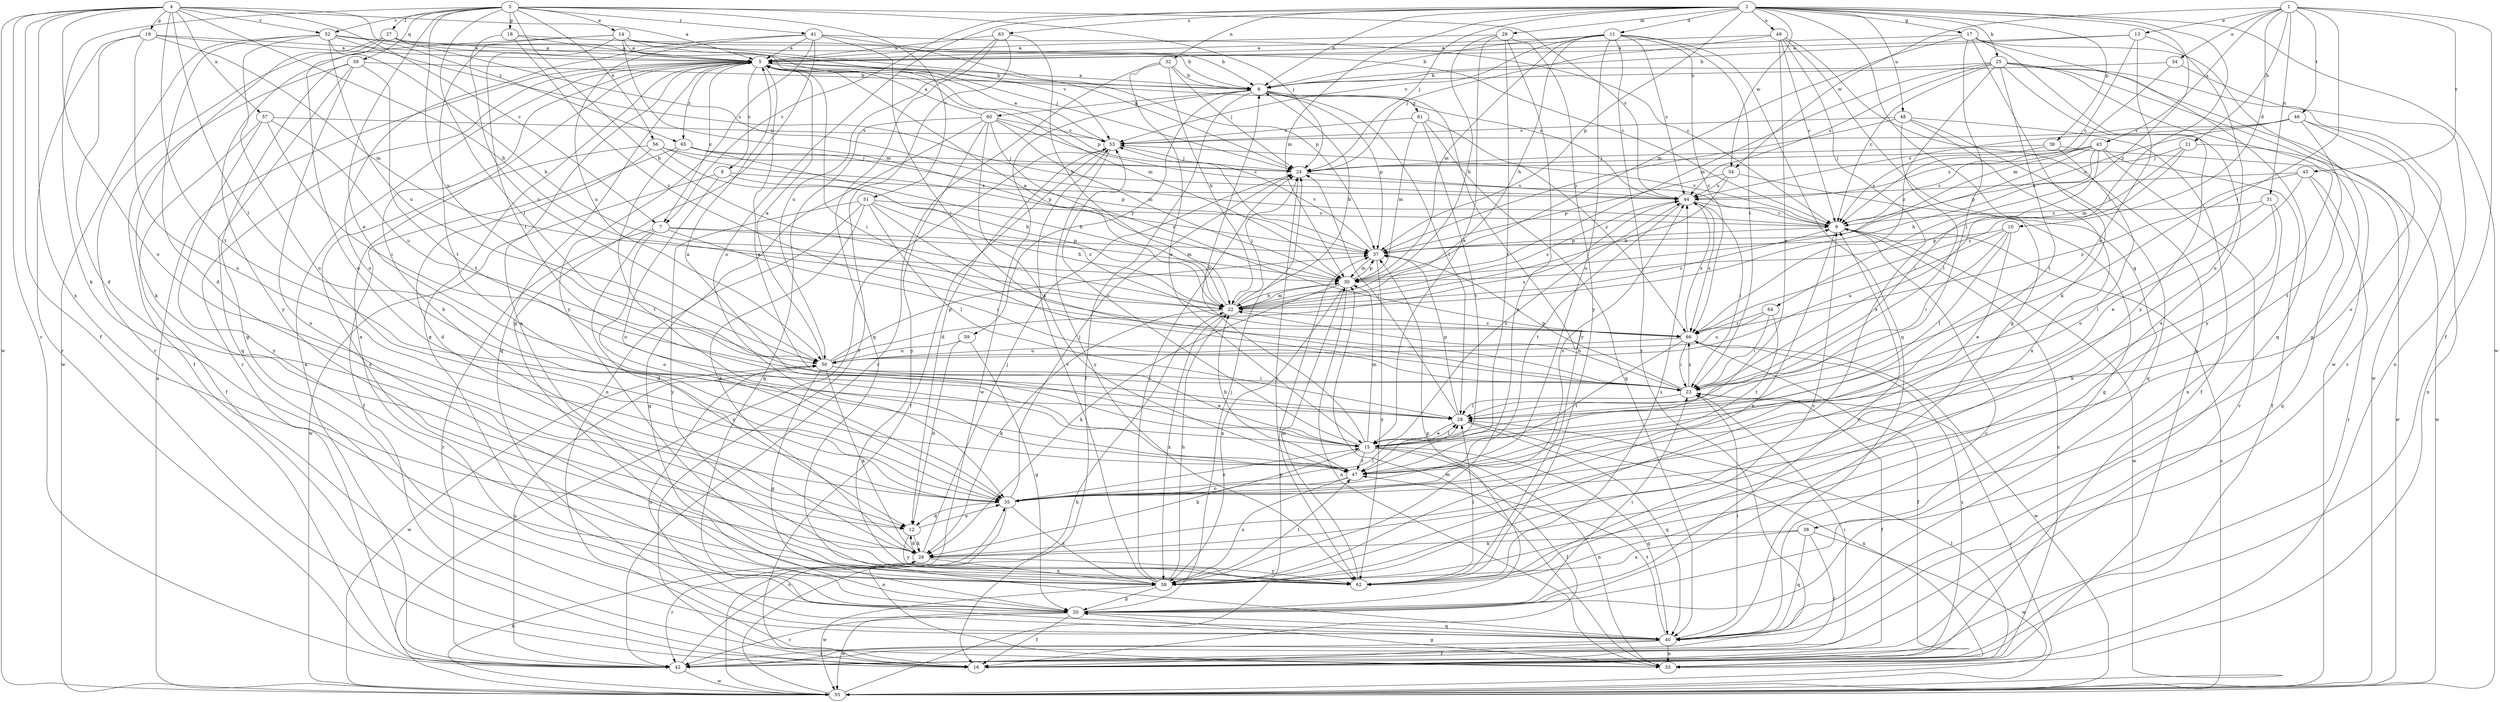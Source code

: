 strict digraph  {
	4 -> 5 [label=a];
	6 -> 5 [label=a];
	11 -> 5 [label=a];
	13 -> 5 [label=a];
	14 -> 5 [label=a];
	15 -> 5 [label=a];
	17 -> 5 [label=a];
	18 -> 5 [label=a];
	19 -> 5 [label=a];
	20 -> 5 [label=a];
	22 -> 5 [label=a];
	27 -> 5 [label=a];
	29 -> 5 [label=a];
	41 -> 5 [label=a];
	42 -> 5 [label=a];
	49 -> 5 [label=a];
	50 -> 5 [label=a];
	52 -> 5 [label=a];
	53 -> 5 [label=a];
	55 -> 5 [label=a];
	58 -> 5 [label=a];
	60 -> 5 [label=a];
	63 -> 5 [label=a];
	2 -> 6 [label=b];
	5 -> 6 [label=b];
	11 -> 6 [label=b];
	13 -> 6 [label=b];
	15 -> 6 [label=b];
	18 -> 6 [label=b];
	22 -> 6 [label=b];
	25 -> 6 [label=b];
	32 -> 6 [label=b];
	34 -> 6 [label=b];
	39 -> 6 [label=b];
	52 -> 6 [label=b];
	2 -> 7 [label=c];
	4 -> 7 [label=c];
	5 -> 7 [label=c];
	5 -> 8 [label=c];
	13 -> 9 [label=c];
	14 -> 9 [label=c];
	20 -> 9 [label=c];
	22 -> 9 [label=c];
	25 -> 9 [label=c];
	27 -> 9 [label=c];
	31 -> 9 [label=c];
	33 -> 9 [label=c];
	36 -> 9 [label=c];
	40 -> 9 [label=c];
	41 -> 9 [label=c];
	43 -> 9 [label=c];
	44 -> 9 [label=c];
	46 -> 9 [label=c];
	49 -> 9 [label=c];
	51 -> 9 [label=c];
	55 -> 9 [label=c];
	60 -> 9 [label=c];
	62 -> 9 [label=c];
	1 -> 10 [label=d];
	2 -> 11 [label=d];
	7 -> 12 [label=d];
	19 -> 12 [label=d];
	26 -> 12 [label=d];
	35 -> 12 [label=d];
	52 -> 12 [label=d];
	53 -> 12 [label=d];
	56 -> 12 [label=d];
	59 -> 12 [label=d];
	1 -> 13 [label=e];
	3 -> 14 [label=e];
	3 -> 15 [label=e];
	5 -> 15 [label=e];
	10 -> 15 [label=e];
	13 -> 15 [label=e];
	28 -> 15 [label=e];
	29 -> 15 [label=e];
	32 -> 15 [label=e];
	35 -> 15 [label=e];
	45 -> 15 [label=e];
	49 -> 15 [label=e];
	50 -> 15 [label=e];
	1 -> 16 [label=f];
	4 -> 16 [label=f];
	6 -> 16 [label=f];
	15 -> 16 [label=f];
	20 -> 16 [label=f];
	23 -> 16 [label=f];
	39 -> 16 [label=f];
	40 -> 16 [label=f];
	43 -> 16 [label=f];
	48 -> 16 [label=f];
	53 -> 16 [label=f];
	57 -> 16 [label=f];
	63 -> 16 [label=f];
	65 -> 16 [label=f];
	66 -> 16 [label=f];
	2 -> 17 [label=g];
	3 -> 18 [label=g];
	4 -> 19 [label=g];
	5 -> 20 [label=g];
	25 -> 20 [label=g];
	33 -> 20 [label=g];
	39 -> 20 [label=g];
	41 -> 20 [label=g];
	49 -> 20 [label=g];
	50 -> 20 [label=g];
	51 -> 20 [label=g];
	54 -> 20 [label=g];
	58 -> 20 [label=g];
	59 -> 20 [label=g];
	1 -> 21 [label=h];
	3 -> 22 [label=h];
	4 -> 22 [label=h];
	11 -> 22 [label=h];
	23 -> 22 [label=h];
	29 -> 22 [label=h];
	30 -> 22 [label=h];
	32 -> 22 [label=h];
	43 -> 22 [label=h];
	47 -> 22 [label=h];
	51 -> 22 [label=h];
	52 -> 22 [label=h];
	54 -> 22 [label=h];
	55 -> 22 [label=h];
	56 -> 22 [label=h];
	58 -> 22 [label=h];
	63 -> 22 [label=h];
	65 -> 22 [label=h];
	1 -> 23 [label=i];
	2 -> 23 [label=i];
	5 -> 23 [label=i];
	7 -> 23 [label=i];
	10 -> 23 [label=i];
	11 -> 23 [label=i];
	20 -> 23 [label=i];
	40 -> 23 [label=i];
	41 -> 23 [label=i];
	42 -> 23 [label=i];
	43 -> 23 [label=i];
	44 -> 23 [label=i];
	50 -> 23 [label=i];
	51 -> 23 [label=i];
	55 -> 23 [label=i];
	57 -> 23 [label=i];
	64 -> 23 [label=i];
	66 -> 23 [label=i];
	2 -> 24 [label=j];
	3 -> 24 [label=j];
	14 -> 24 [label=j];
	19 -> 24 [label=j];
	20 -> 24 [label=j];
	21 -> 24 [label=j];
	22 -> 24 [label=j];
	26 -> 24 [label=j];
	28 -> 24 [label=j];
	32 -> 24 [label=j];
	35 -> 24 [label=j];
	36 -> 24 [label=j];
	43 -> 24 [label=j];
	49 -> 24 [label=j];
	53 -> 24 [label=j];
	56 -> 24 [label=j];
	58 -> 24 [label=j];
	65 -> 24 [label=j];
	2 -> 25 [label=k];
	3 -> 26 [label=k];
	5 -> 26 [label=k];
	12 -> 26 [label=k];
	15 -> 26 [label=k];
	17 -> 26 [label=k];
	22 -> 26 [label=k];
	27 -> 26 [label=k];
	30 -> 26 [label=k];
	31 -> 26 [label=k];
	38 -> 26 [label=k];
	50 -> 26 [label=k];
	51 -> 26 [label=k];
	55 -> 26 [label=k];
	3 -> 27 [label=l];
	3 -> 28 [label=l];
	4 -> 28 [label=l];
	6 -> 28 [label=l];
	10 -> 28 [label=l];
	14 -> 28 [label=l];
	15 -> 28 [label=l];
	17 -> 28 [label=l];
	23 -> 28 [label=l];
	31 -> 28 [label=l];
	33 -> 28 [label=l];
	35 -> 28 [label=l];
	48 -> 28 [label=l];
	51 -> 28 [label=l];
	62 -> 28 [label=l];
	2 -> 29 [label=m];
	2 -> 30 [label=m];
	5 -> 30 [label=m];
	7 -> 30 [label=m];
	11 -> 30 [label=m];
	14 -> 30 [label=m];
	15 -> 30 [label=m];
	17 -> 30 [label=m];
	19 -> 30 [label=m];
	21 -> 30 [label=m];
	22 -> 30 [label=m];
	25 -> 30 [label=m];
	33 -> 30 [label=m];
	34 -> 30 [label=m];
	37 -> 30 [label=m];
	60 -> 30 [label=m];
	61 -> 30 [label=m];
	62 -> 30 [label=m];
	1 -> 31 [label=n];
	2 -> 32 [label=n];
	15 -> 33 [label=n];
	28 -> 33 [label=n];
	30 -> 33 [label=n];
	34 -> 33 [label=n];
	35 -> 33 [label=n];
	40 -> 33 [label=n];
	46 -> 33 [label=n];
	49 -> 33 [label=n];
	60 -> 33 [label=n];
	1 -> 34 [label=o];
	2 -> 35 [label=o];
	4 -> 35 [label=o];
	7 -> 35 [label=o];
	8 -> 35 [label=o];
	11 -> 35 [label=o];
	12 -> 35 [label=o];
	13 -> 35 [label=o];
	19 -> 35 [label=o];
	27 -> 35 [label=o];
	36 -> 35 [label=o];
	41 -> 35 [label=o];
	42 -> 35 [label=o];
	46 -> 35 [label=o];
	47 -> 35 [label=o];
	52 -> 35 [label=o];
	2 -> 36 [label=p];
	2 -> 37 [label=p];
	6 -> 37 [label=p];
	7 -> 37 [label=p];
	9 -> 37 [label=p];
	10 -> 37 [label=p];
	14 -> 37 [label=p];
	20 -> 37 [label=p];
	23 -> 37 [label=p];
	28 -> 37 [label=p];
	30 -> 37 [label=p];
	41 -> 37 [label=p];
	43 -> 37 [label=p];
	48 -> 37 [label=p];
	50 -> 37 [label=p];
	54 -> 37 [label=p];
	55 -> 37 [label=p];
	56 -> 37 [label=p];
	65 -> 37 [label=p];
	2 -> 38 [label=q];
	3 -> 39 [label=q];
	5 -> 40 [label=q];
	11 -> 40 [label=q];
	15 -> 40 [label=q];
	17 -> 40 [label=q];
	20 -> 40 [label=q];
	28 -> 40 [label=q];
	38 -> 40 [label=q];
	39 -> 40 [label=q];
	45 -> 40 [label=q];
	48 -> 40 [label=q];
	60 -> 40 [label=q];
	61 -> 40 [label=q];
	63 -> 40 [label=q];
	3 -> 41 [label=r];
	4 -> 42 [label=r];
	5 -> 42 [label=r];
	7 -> 42 [label=r];
	11 -> 42 [label=r];
	19 -> 42 [label=r];
	20 -> 42 [label=r];
	25 -> 42 [label=r];
	26 -> 42 [label=r];
	27 -> 42 [label=r];
	32 -> 42 [label=r];
	38 -> 42 [label=r];
	40 -> 42 [label=r];
	43 -> 42 [label=r];
	45 -> 42 [label=r];
	1 -> 43 [label=s];
	3 -> 44 [label=s];
	5 -> 44 [label=s];
	8 -> 44 [label=s];
	11 -> 44 [label=s];
	15 -> 44 [label=s];
	22 -> 44 [label=s];
	24 -> 44 [label=s];
	25 -> 44 [label=s];
	35 -> 44 [label=s];
	43 -> 44 [label=s];
	45 -> 44 [label=s];
	46 -> 44 [label=s];
	50 -> 44 [label=s];
	52 -> 44 [label=s];
	54 -> 44 [label=s];
	62 -> 44 [label=s];
	66 -> 44 [label=s];
	1 -> 45 [label=t];
	1 -> 46 [label=t];
	4 -> 47 [label=t];
	14 -> 47 [label=t];
	15 -> 47 [label=t];
	25 -> 47 [label=t];
	29 -> 47 [label=t];
	39 -> 47 [label=t];
	40 -> 47 [label=t];
	44 -> 47 [label=t];
	46 -> 47 [label=t];
	58 -> 47 [label=t];
	60 -> 47 [label=t];
	61 -> 47 [label=t];
	64 -> 47 [label=t];
	65 -> 47 [label=t];
	66 -> 47 [label=t];
	2 -> 48 [label=u];
	2 -> 49 [label=u];
	3 -> 50 [label=u];
	10 -> 50 [label=u];
	18 -> 50 [label=u];
	40 -> 50 [label=u];
	41 -> 50 [label=u];
	42 -> 50 [label=u];
	52 -> 50 [label=u];
	57 -> 50 [label=u];
	59 -> 50 [label=u];
	63 -> 50 [label=u];
	64 -> 50 [label=u];
	66 -> 50 [label=u];
	3 -> 51 [label=v];
	3 -> 52 [label=v];
	4 -> 52 [label=v];
	9 -> 53 [label=v];
	11 -> 53 [label=v];
	15 -> 53 [label=v];
	27 -> 53 [label=v];
	37 -> 53 [label=v];
	46 -> 53 [label=v];
	48 -> 53 [label=v];
	55 -> 53 [label=v];
	57 -> 53 [label=v];
	58 -> 53 [label=v];
	60 -> 53 [label=v];
	61 -> 53 [label=v];
	1 -> 54 [label=w];
	2 -> 54 [label=w];
	2 -> 55 [label=w];
	4 -> 55 [label=w];
	6 -> 55 [label=w];
	8 -> 55 [label=w];
	9 -> 55 [label=w];
	17 -> 55 [label=w];
	20 -> 55 [label=w];
	21 -> 55 [label=w];
	25 -> 55 [label=w];
	36 -> 55 [label=w];
	38 -> 55 [label=w];
	42 -> 55 [label=w];
	50 -> 55 [label=w];
	52 -> 55 [label=w];
	58 -> 55 [label=w];
	66 -> 55 [label=w];
	3 -> 56 [label=x];
	4 -> 57 [label=x];
	4 -> 58 [label=x];
	9 -> 58 [label=x];
	22 -> 58 [label=x];
	25 -> 58 [label=x];
	26 -> 58 [label=x];
	29 -> 58 [label=x];
	30 -> 58 [label=x];
	31 -> 58 [label=x];
	35 -> 58 [label=x];
	38 -> 58 [label=x];
	39 -> 58 [label=x];
	47 -> 58 [label=x];
	48 -> 58 [label=x];
	49 -> 58 [label=x];
	56 -> 58 [label=x];
	6 -> 59 [label=y];
	6 -> 60 [label=y];
	6 -> 61 [label=y];
	6 -> 62 [label=y];
	12 -> 62 [label=y];
	14 -> 62 [label=y];
	17 -> 62 [label=y];
	24 -> 62 [label=y];
	25 -> 62 [label=y];
	26 -> 62 [label=y];
	29 -> 62 [label=y];
	37 -> 62 [label=y];
	41 -> 62 [label=y];
	51 -> 62 [label=y];
	53 -> 62 [label=y];
	57 -> 62 [label=y];
	60 -> 62 [label=y];
	2 -> 63 [label=z];
	2 -> 64 [label=z];
	4 -> 65 [label=z];
	5 -> 65 [label=z];
	8 -> 66 [label=z];
	11 -> 66 [label=z];
	16 -> 66 [label=z];
	18 -> 66 [label=z];
	21 -> 66 [label=z];
	22 -> 66 [label=z];
	23 -> 66 [label=z];
	25 -> 66 [label=z];
	44 -> 66 [label=z];
	45 -> 66 [label=z];
	60 -> 66 [label=z];
	61 -> 66 [label=z];
	64 -> 66 [label=z];
}
